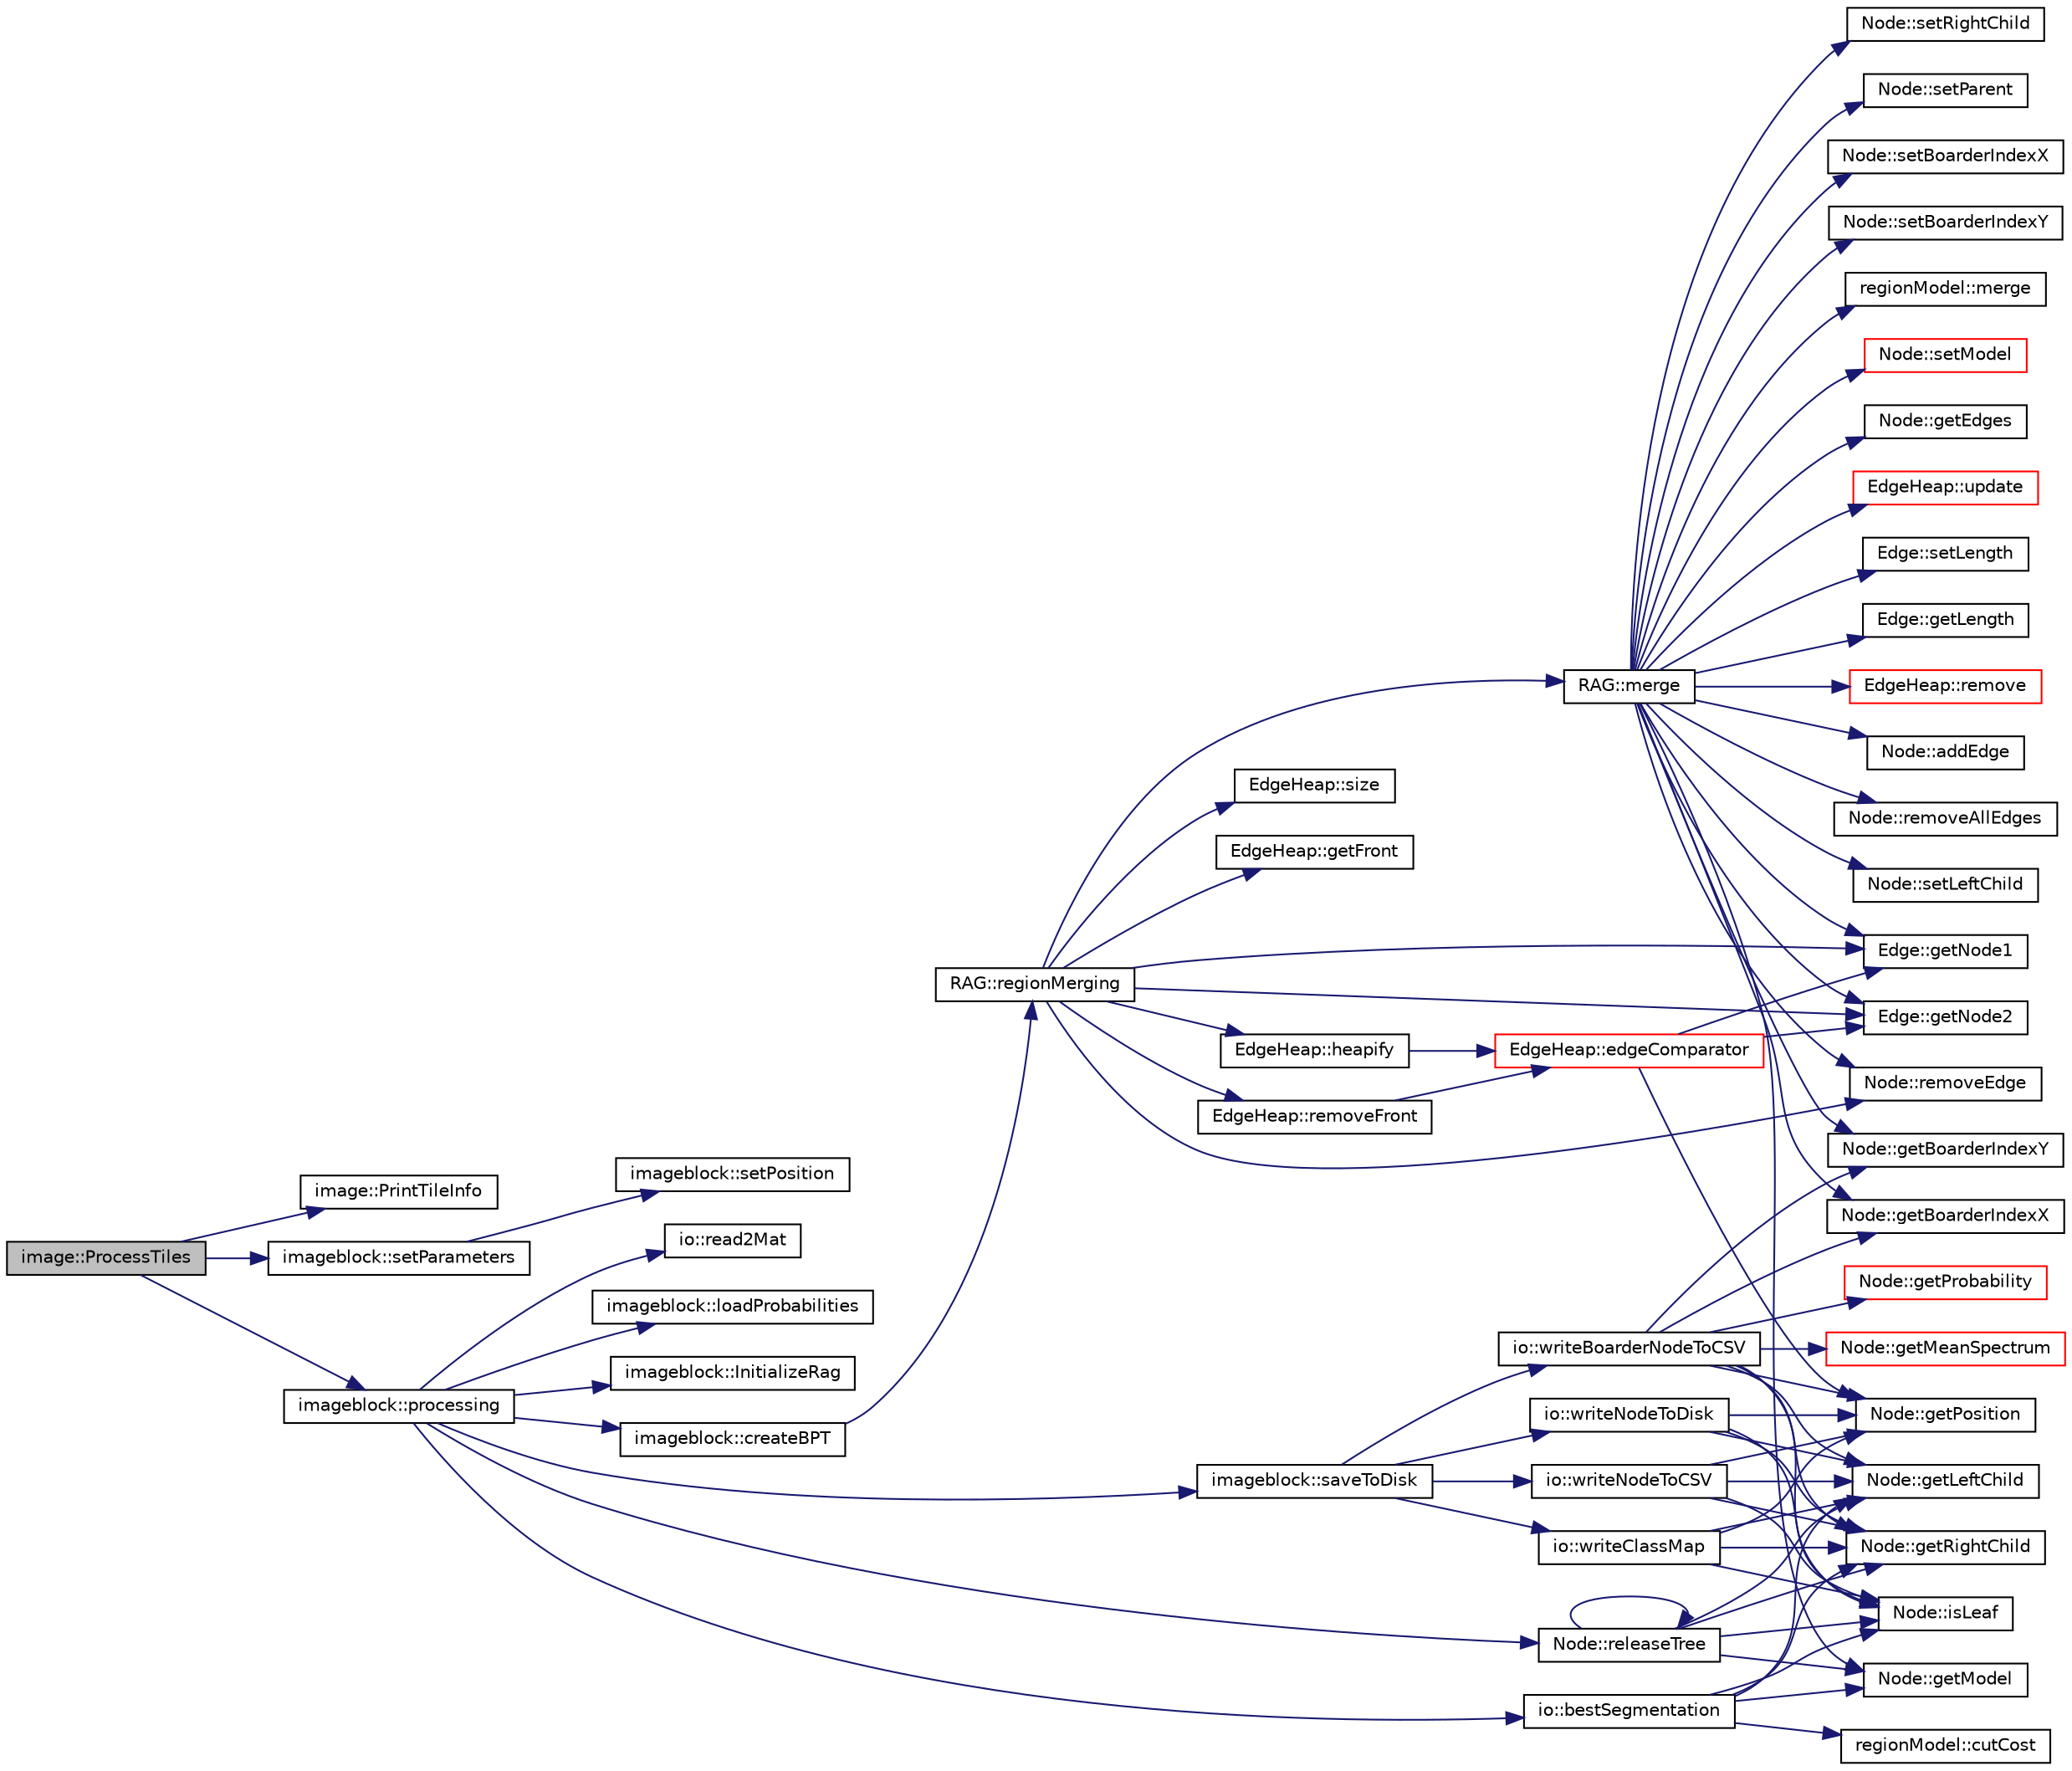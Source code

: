 digraph "image::ProcessTiles"
{
  edge [fontname="Helvetica",fontsize="10",labelfontname="Helvetica",labelfontsize="10"];
  node [fontname="Helvetica",fontsize="10",shape=record];
  rankdir="LR";
  Node1 [label="image::ProcessTiles",height=0.2,width=0.4,color="black", fillcolor="grey75", style="filled", fontcolor="black"];
  Node1 -> Node2 [color="midnightblue",fontsize="10",style="solid",fontname="Helvetica"];
  Node2 [label="image::PrintTileInfo",height=0.2,width=0.4,color="black", fillcolor="white", style="filled",URL="$classimage.html#ad8f92b1e7e0d07c12286ca2cd7163472"];
  Node1 -> Node3 [color="midnightblue",fontsize="10",style="solid",fontname="Helvetica"];
  Node3 [label="imageblock::setParameters",height=0.2,width=0.4,color="black", fillcolor="white", style="filled",URL="$classimageblock.html#aa28c36c8019b54006331c050484d0701"];
  Node3 -> Node4 [color="midnightblue",fontsize="10",style="solid",fontname="Helvetica"];
  Node4 [label="imageblock::setPosition",height=0.2,width=0.4,color="black", fillcolor="white", style="filled",URL="$classimageblock.html#ad87e345c22a106ed85c862f506905e49"];
  Node1 -> Node5 [color="midnightblue",fontsize="10",style="solid",fontname="Helvetica"];
  Node5 [label="imageblock::processing",height=0.2,width=0.4,color="black", fillcolor="white", style="filled",URL="$classimageblock.html#af3b91e3daaa8014af1239f60da6b0bf5"];
  Node5 -> Node6 [color="midnightblue",fontsize="10",style="solid",fontname="Helvetica"];
  Node6 [label="imageblock::loadProbabilities",height=0.2,width=0.4,color="black", fillcolor="white", style="filled",URL="$classimageblock.html#a88334e439d9ee9478549d1d79f5a111b"];
  Node5 -> Node7 [color="midnightblue",fontsize="10",style="solid",fontname="Helvetica"];
  Node7 [label="imageblock::InitializeRag",height=0.2,width=0.4,color="black", fillcolor="white", style="filled",URL="$classimageblock.html#ac6939816448430096ee781ea2ad19de1"];
  Node5 -> Node8 [color="midnightblue",fontsize="10",style="solid",fontname="Helvetica"];
  Node8 [label="imageblock::createBPT",height=0.2,width=0.4,color="black", fillcolor="white", style="filled",URL="$classimageblock.html#abcc69a8c00ad79067185c700463f8126"];
  Node8 -> Node9 [color="midnightblue",fontsize="10",style="solid",fontname="Helvetica"];
  Node9 [label="RAG::regionMerging",height=0.2,width=0.4,color="black", fillcolor="white", style="filled",URL="$class_r_a_g.html#ab09eebb1b704d18b583d528e77f7604a"];
  Node9 -> Node10 [color="midnightblue",fontsize="10",style="solid",fontname="Helvetica"];
  Node10 [label="EdgeHeap::heapify",height=0.2,width=0.4,color="black", fillcolor="white", style="filled",URL="$class_edge_heap.html#a09c54300b957acc0f414fd9ee6c558fa"];
  Node10 -> Node11 [color="midnightblue",fontsize="10",style="solid",fontname="Helvetica"];
  Node11 [label="EdgeHeap::edgeComparator",height=0.2,width=0.4,color="red", fillcolor="white", style="filled",URL="$class_edge_heap.html#add248e35c4c2443246ff6c7cd654ae9f"];
  Node11 -> Node12 [color="midnightblue",fontsize="10",style="solid",fontname="Helvetica"];
  Node12 [label="Edge::getNode1",height=0.2,width=0.4,color="black", fillcolor="white", style="filled",URL="$class_edge.html#aaaa9cb49c141b310873cd75fd493e22d"];
  Node11 -> Node13 [color="midnightblue",fontsize="10",style="solid",fontname="Helvetica"];
  Node13 [label="Edge::getNode2",height=0.2,width=0.4,color="black", fillcolor="white", style="filled",URL="$class_edge.html#a50017668f77ed019a5caceafbb1eb16f"];
  Node11 -> Node14 [color="midnightblue",fontsize="10",style="solid",fontname="Helvetica"];
  Node14 [label="Node::getPosition",height=0.2,width=0.4,color="black", fillcolor="white", style="filled",URL="$class_node.html#aa3512938403662345b64049920d1cdaf"];
  Node9 -> Node15 [color="midnightblue",fontsize="10",style="solid",fontname="Helvetica"];
  Node15 [label="EdgeHeap::size",height=0.2,width=0.4,color="black", fillcolor="white", style="filled",URL="$class_edge_heap.html#a82705f38a79714bb4f80a8218b6e50b1"];
  Node9 -> Node16 [color="midnightblue",fontsize="10",style="solid",fontname="Helvetica"];
  Node16 [label="EdgeHeap::getFront",height=0.2,width=0.4,color="black", fillcolor="white", style="filled",URL="$class_edge_heap.html#ad20ff8504ffd5ca5ac21be9093476741"];
  Node9 -> Node17 [color="midnightblue",fontsize="10",style="solid",fontname="Helvetica"];
  Node17 [label="EdgeHeap::removeFront",height=0.2,width=0.4,color="black", fillcolor="white", style="filled",URL="$class_edge_heap.html#a001dc48506130f599bddb241006d2920"];
  Node17 -> Node11 [color="midnightblue",fontsize="10",style="solid",fontname="Helvetica"];
  Node9 -> Node12 [color="midnightblue",fontsize="10",style="solid",fontname="Helvetica"];
  Node9 -> Node13 [color="midnightblue",fontsize="10",style="solid",fontname="Helvetica"];
  Node9 -> Node18 [color="midnightblue",fontsize="10",style="solid",fontname="Helvetica"];
  Node18 [label="Node::removeEdge",height=0.2,width=0.4,color="black", fillcolor="white", style="filled",URL="$class_node.html#a317d8090ed6ef5766b587a21038888b7"];
  Node9 -> Node19 [color="midnightblue",fontsize="10",style="solid",fontname="Helvetica"];
  Node19 [label="RAG::merge",height=0.2,width=0.4,color="black", fillcolor="white", style="filled",URL="$class_r_a_g.html#aa2de492a3df037db29b0e3ccab5251ee"];
  Node19 -> Node20 [color="midnightblue",fontsize="10",style="solid",fontname="Helvetica"];
  Node20 [label="Node::setLeftChild",height=0.2,width=0.4,color="black", fillcolor="white", style="filled",URL="$class_node.html#a6ede207fb67e5aa1fb80f0230074a0c0"];
  Node19 -> Node21 [color="midnightblue",fontsize="10",style="solid",fontname="Helvetica"];
  Node21 [label="Node::setRightChild",height=0.2,width=0.4,color="black", fillcolor="white", style="filled",URL="$class_node.html#a1b945cb9d5755aef273c43d6c7ce58bb"];
  Node19 -> Node22 [color="midnightblue",fontsize="10",style="solid",fontname="Helvetica"];
  Node22 [label="Node::setParent",height=0.2,width=0.4,color="black", fillcolor="white", style="filled",URL="$class_node.html#ad7c28414b0d242ce7c491e22cf006041"];
  Node19 -> Node23 [color="midnightblue",fontsize="10",style="solid",fontname="Helvetica"];
  Node23 [label="Node::getBoarderIndexX",height=0.2,width=0.4,color="black", fillcolor="white", style="filled",URL="$class_node.html#a2784134529ab6341bf028b0d40660870"];
  Node19 -> Node24 [color="midnightblue",fontsize="10",style="solid",fontname="Helvetica"];
  Node24 [label="Node::setBoarderIndexX",height=0.2,width=0.4,color="black", fillcolor="white", style="filled",URL="$class_node.html#a9305e6376add78eafd94f198df0ee745"];
  Node19 -> Node25 [color="midnightblue",fontsize="10",style="solid",fontname="Helvetica"];
  Node25 [label="Node::getBoarderIndexY",height=0.2,width=0.4,color="black", fillcolor="white", style="filled",URL="$class_node.html#a44362e2817f8eb2fd21b78f39797c48c"];
  Node19 -> Node26 [color="midnightblue",fontsize="10",style="solid",fontname="Helvetica"];
  Node26 [label="Node::setBoarderIndexY",height=0.2,width=0.4,color="black", fillcolor="white", style="filled",URL="$class_node.html#aa969843e599c724456cc743b8b7f0f3b"];
  Node19 -> Node27 [color="midnightblue",fontsize="10",style="solid",fontname="Helvetica"];
  Node27 [label="Node::getModel",height=0.2,width=0.4,color="black", fillcolor="white", style="filled",URL="$class_node.html#adcc7f26a2ccf3a8fcc387ed820624d99"];
  Node19 -> Node28 [color="midnightblue",fontsize="10",style="solid",fontname="Helvetica"];
  Node28 [label="regionModel::merge",height=0.2,width=0.4,color="black", fillcolor="white", style="filled",URL="$classregion_model.html#a109b2dd106c9fbda2a9db402d0021fe9"];
  Node19 -> Node29 [color="midnightblue",fontsize="10",style="solid",fontname="Helvetica"];
  Node29 [label="Node::setModel",height=0.2,width=0.4,color="red", fillcolor="white", style="filled",URL="$class_node.html#a8a60e0e373f3acf5a26036a0b40312a1"];
  Node19 -> Node30 [color="midnightblue",fontsize="10",style="solid",fontname="Helvetica"];
  Node30 [label="Node::getEdges",height=0.2,width=0.4,color="black", fillcolor="white", style="filled",URL="$class_node.html#a6e506795cafa9ed120f236b58f32e3c5"];
  Node19 -> Node31 [color="midnightblue",fontsize="10",style="solid",fontname="Helvetica"];
  Node31 [label="EdgeHeap::update",height=0.2,width=0.4,color="red", fillcolor="white", style="filled",URL="$class_edge_heap.html#a7d8eaf4111da4c024feb5f2fb8d7cafa"];
  Node19 -> Node32 [color="midnightblue",fontsize="10",style="solid",fontname="Helvetica"];
  Node32 [label="Edge::setLength",height=0.2,width=0.4,color="black", fillcolor="white", style="filled",URL="$class_edge.html#a9825f846eb203bc2ebe0e5ee4dcf9c3b"];
  Node19 -> Node33 [color="midnightblue",fontsize="10",style="solid",fontname="Helvetica"];
  Node33 [label="Edge::getLength",height=0.2,width=0.4,color="black", fillcolor="white", style="filled",URL="$class_edge.html#ac5e6bca7dbde5cdd88579b1081ebe1db"];
  Node19 -> Node12 [color="midnightblue",fontsize="10",style="solid",fontname="Helvetica"];
  Node19 -> Node18 [color="midnightblue",fontsize="10",style="solid",fontname="Helvetica"];
  Node19 -> Node13 [color="midnightblue",fontsize="10",style="solid",fontname="Helvetica"];
  Node19 -> Node34 [color="midnightblue",fontsize="10",style="solid",fontname="Helvetica"];
  Node34 [label="EdgeHeap::remove",height=0.2,width=0.4,color="red", fillcolor="white", style="filled",URL="$class_edge_heap.html#ac36afe05c095a87767748b41dfa831a5"];
  Node19 -> Node35 [color="midnightblue",fontsize="10",style="solid",fontname="Helvetica"];
  Node35 [label="Node::addEdge",height=0.2,width=0.4,color="black", fillcolor="white", style="filled",URL="$class_node.html#a86573dcde1125e02936ee7c256fb270a"];
  Node19 -> Node36 [color="midnightblue",fontsize="10",style="solid",fontname="Helvetica"];
  Node36 [label="Node::removeAllEdges",height=0.2,width=0.4,color="black", fillcolor="white", style="filled",URL="$class_node.html#a65e1a7962c09ea80b33c2eb57ce4f362"];
  Node5 -> Node37 [color="midnightblue",fontsize="10",style="solid",fontname="Helvetica"];
  Node37 [label="io::bestSegmentation",height=0.2,width=0.4,color="black", fillcolor="white", style="filled",URL="$classio.html#a665eff0517fb9afbded1a2a7db62e1d7"];
  Node37 -> Node38 [color="midnightblue",fontsize="10",style="solid",fontname="Helvetica"];
  Node38 [label="Node::isLeaf",height=0.2,width=0.4,color="black", fillcolor="white", style="filled",URL="$class_node.html#a3a61dca67d5ad06cacb8c48eb6374973"];
  Node37 -> Node39 [color="midnightblue",fontsize="10",style="solid",fontname="Helvetica"];
  Node39 [label="Node::getLeftChild",height=0.2,width=0.4,color="black", fillcolor="white", style="filled",URL="$class_node.html#a498a3ea76df240287b5a91aeaec2be95"];
  Node37 -> Node40 [color="midnightblue",fontsize="10",style="solid",fontname="Helvetica"];
  Node40 [label="Node::getRightChild",height=0.2,width=0.4,color="black", fillcolor="white", style="filled",URL="$class_node.html#a531a8178f01a328bec4c4e8a3b93b67f"];
  Node37 -> Node27 [color="midnightblue",fontsize="10",style="solid",fontname="Helvetica"];
  Node37 -> Node41 [color="midnightblue",fontsize="10",style="solid",fontname="Helvetica"];
  Node41 [label="regionModel::cutCost",height=0.2,width=0.4,color="black", fillcolor="white", style="filled",URL="$classregion_model.html#ab26eb4d56d4663e98c071266382d5e1c"];
  Node5 -> Node42 [color="midnightblue",fontsize="10",style="solid",fontname="Helvetica"];
  Node42 [label="imageblock::saveToDisk",height=0.2,width=0.4,color="black", fillcolor="white", style="filled",URL="$classimageblock.html#adbafde60f699582250656ddc2ebe82e2"];
  Node42 -> Node43 [color="midnightblue",fontsize="10",style="solid",fontname="Helvetica"];
  Node43 [label="io::writeNodeToDisk",height=0.2,width=0.4,color="black", fillcolor="white", style="filled",URL="$classio.html#aaa642111086b3ec2afee826a767d03ad"];
  Node43 -> Node38 [color="midnightblue",fontsize="10",style="solid",fontname="Helvetica"];
  Node43 -> Node14 [color="midnightblue",fontsize="10",style="solid",fontname="Helvetica"];
  Node43 -> Node40 [color="midnightblue",fontsize="10",style="solid",fontname="Helvetica"];
  Node43 -> Node39 [color="midnightblue",fontsize="10",style="solid",fontname="Helvetica"];
  Node42 -> Node44 [color="midnightblue",fontsize="10",style="solid",fontname="Helvetica"];
  Node44 [label="io::writeNodeToCSV",height=0.2,width=0.4,color="black", fillcolor="white", style="filled",URL="$classio.html#a8aa97cb094b71a1583ef796b8200fbdb"];
  Node44 -> Node38 [color="midnightblue",fontsize="10",style="solid",fontname="Helvetica"];
  Node44 -> Node14 [color="midnightblue",fontsize="10",style="solid",fontname="Helvetica"];
  Node44 -> Node40 [color="midnightblue",fontsize="10",style="solid",fontname="Helvetica"];
  Node44 -> Node39 [color="midnightblue",fontsize="10",style="solid",fontname="Helvetica"];
  Node42 -> Node45 [color="midnightblue",fontsize="10",style="solid",fontname="Helvetica"];
  Node45 [label="io::writeClassMap",height=0.2,width=0.4,color="black", fillcolor="white", style="filled",URL="$classio.html#a72962f4d8ddc9b57256730b089be4288"];
  Node45 -> Node38 [color="midnightblue",fontsize="10",style="solid",fontname="Helvetica"];
  Node45 -> Node14 [color="midnightblue",fontsize="10",style="solid",fontname="Helvetica"];
  Node45 -> Node40 [color="midnightblue",fontsize="10",style="solid",fontname="Helvetica"];
  Node45 -> Node39 [color="midnightblue",fontsize="10",style="solid",fontname="Helvetica"];
  Node42 -> Node46 [color="midnightblue",fontsize="10",style="solid",fontname="Helvetica"];
  Node46 [label="io::writeBoarderNodeToCSV",height=0.2,width=0.4,color="black", fillcolor="white", style="filled",URL="$classio.html#a4cca3fdf98e917cac1b3e776c7634aec"];
  Node46 -> Node38 [color="midnightblue",fontsize="10",style="solid",fontname="Helvetica"];
  Node46 -> Node14 [color="midnightblue",fontsize="10",style="solid",fontname="Helvetica"];
  Node46 -> Node23 [color="midnightblue",fontsize="10",style="solid",fontname="Helvetica"];
  Node46 -> Node25 [color="midnightblue",fontsize="10",style="solid",fontname="Helvetica"];
  Node46 -> Node47 [color="midnightblue",fontsize="10",style="solid",fontname="Helvetica"];
  Node47 [label="Node::getMeanSpectrum",height=0.2,width=0.4,color="red", fillcolor="white", style="filled",URL="$class_node.html#a5560fab35ef65b0bf137c7c70c3b8e4d"];
  Node46 -> Node48 [color="midnightblue",fontsize="10",style="solid",fontname="Helvetica"];
  Node48 [label="Node::getProbability",height=0.2,width=0.4,color="red", fillcolor="white", style="filled",URL="$class_node.html#a6b9517162b03a8f98df4bc63890ca092"];
  Node46 -> Node40 [color="midnightblue",fontsize="10",style="solid",fontname="Helvetica"];
  Node46 -> Node39 [color="midnightblue",fontsize="10",style="solid",fontname="Helvetica"];
  Node5 -> Node49 [color="midnightblue",fontsize="10",style="solid",fontname="Helvetica"];
  Node49 [label="Node::releaseTree",height=0.2,width=0.4,color="black", fillcolor="white", style="filled",URL="$class_node.html#adaaa531eae8cc809934f80b09ad8224e"];
  Node49 -> Node38 [color="midnightblue",fontsize="10",style="solid",fontname="Helvetica"];
  Node49 -> Node27 [color="midnightblue",fontsize="10",style="solid",fontname="Helvetica"];
  Node49 -> Node39 [color="midnightblue",fontsize="10",style="solid",fontname="Helvetica"];
  Node49 -> Node49 [color="midnightblue",fontsize="10",style="solid",fontname="Helvetica"];
  Node49 -> Node40 [color="midnightblue",fontsize="10",style="solid",fontname="Helvetica"];
  Node5 -> Node50 [color="midnightblue",fontsize="10",style="solid",fontname="Helvetica"];
  Node50 [label="io::read2Mat",height=0.2,width=0.4,color="black", fillcolor="white", style="filled",URL="$classio.html#add747be06f0048c8ff9f6f7a2d54636d"];
}
